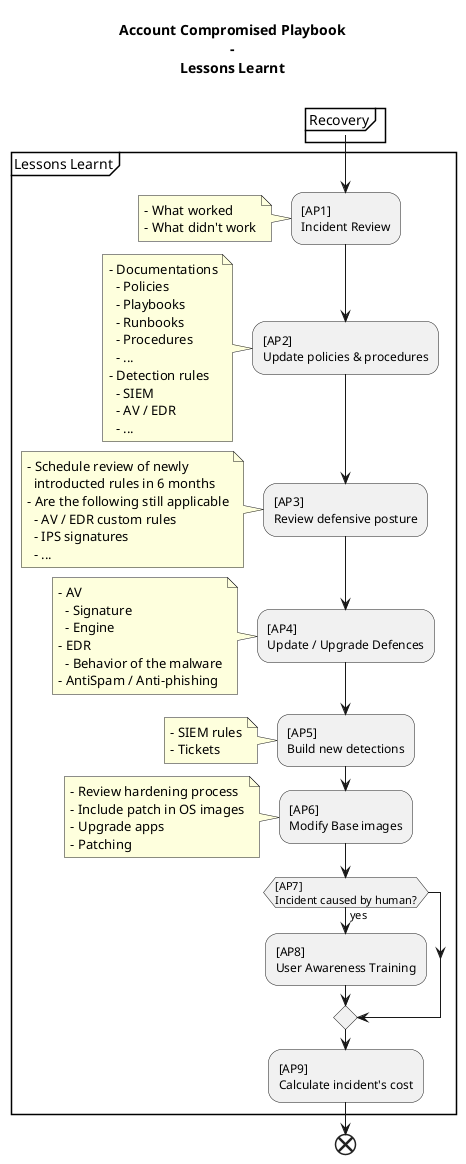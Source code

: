 @startuml "Account Compromised Playbook - Lessons Learnt"

title "Account Compromised Playbook\n-\nLessons Learnt\n"

partition "Recovery" {

}

partition "Lessons Learnt" {
  :[AP1]\nIncident Review;
  note
    - What worked
    - What didn't work
  endnote

  :[AP2]\nUpdate policies & procedures;
  note
    - Documentations
      - Policies
      - Playbooks
      - Runbooks
      - Procedures
      - ...
    - Detection rules
      - SIEM
      - AV / EDR
      - ...
  endnote

  :[AP3]\nReview defensive posture;
  note
    - Schedule review of newly
      introducted rules in 6 months
    - Are the following still applicable
      - AV / EDR custom rules
      - IPS signatures
      - ...
  endnote

  :[AP4]\nUpdate / Upgrade Defences;
  note
    - AV
      - Signature
      - Engine
    - EDR
      - Behavior of the malware
    - AntiSpam / Anti-phishing
  endnote

  :[AP5]\nBuild new detections;
  note
    - SIEM rules
    - Tickets
  endnote

  :[AP6]\nModify Base images;
  note
    - Review hardening process
    - Include patch in OS images
    - Upgrade apps
    - Patching
  endnote

  if ([AP7]\nIncident caused by human?) then (yes)
    :[AP8]\nUser Awareness Training;
  endif

  :[AP9]\nCalculate incident's cost;

}

end
  
@enduml